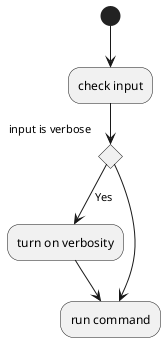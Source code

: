 {
  "sha1": "lxqie0v10w5ggzctxccs1rw3c3je5jl",
  "insertion": {
    "when": "2024-06-03T18:59:34.644Z",
    "user": "plantuml@gmail.com"
  }
}
@startuml
(*)  --> "check input"
If "input is verbose" then
--> [Yes] "turn on verbosity"
--> "run command"
else
--> "run command"
Endif
@enduml
